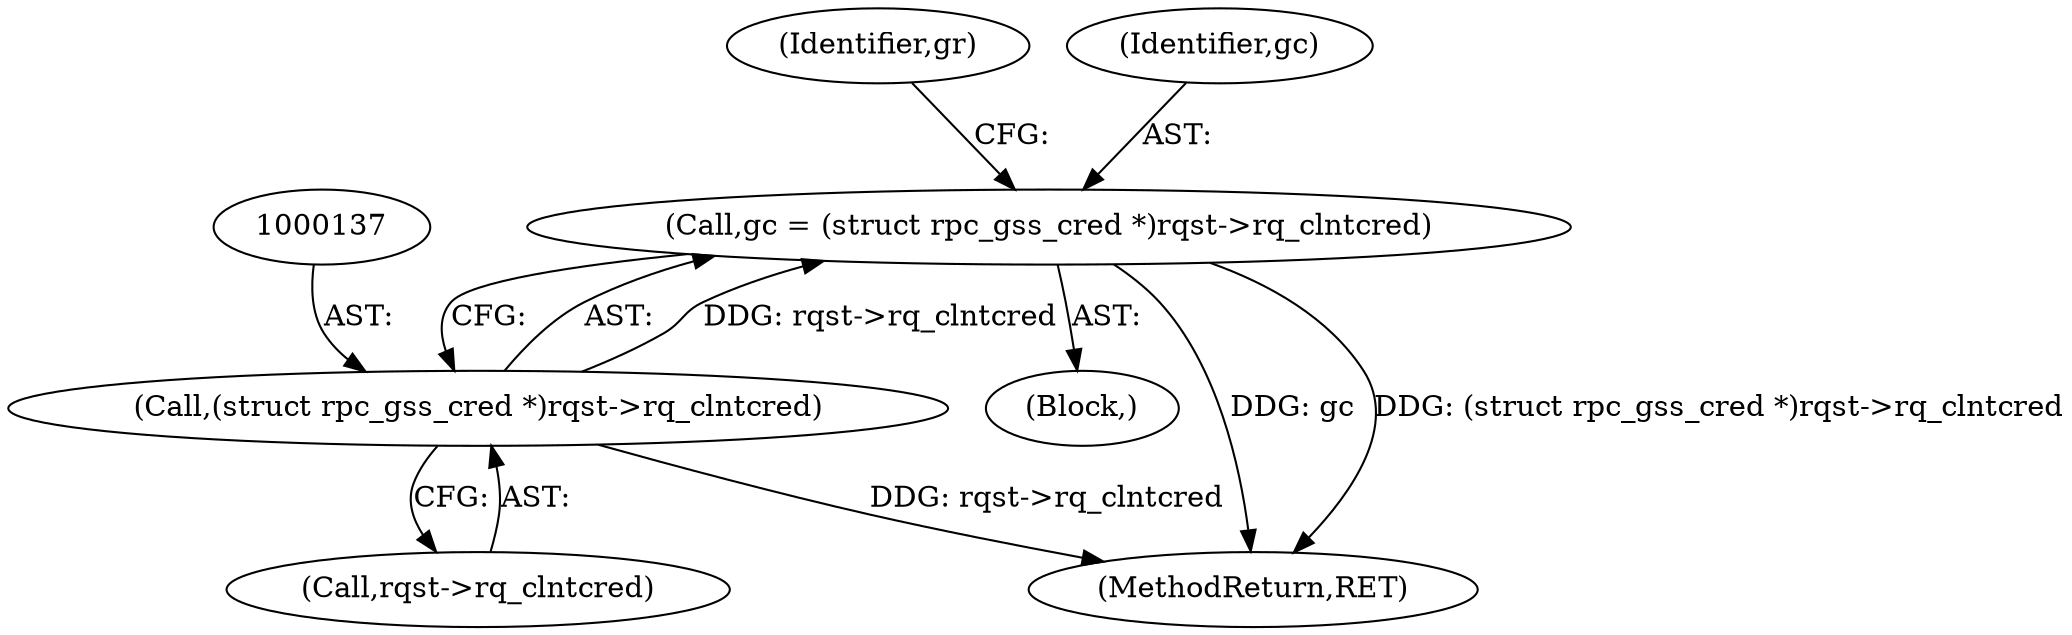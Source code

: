 digraph "0_krb5_5bb8a6b9c9eb8dd22bc9526751610aaa255ead9c_0@pointer" {
"1000134" [label="(Call,gc = (struct rpc_gss_cred *)rqst->rq_clntcred)"];
"1000136" [label="(Call,(struct rpc_gss_cred *)rqst->rq_clntcred)"];
"1000134" [label="(Call,gc = (struct rpc_gss_cred *)rqst->rq_clntcred)"];
"1000136" [label="(Call,(struct rpc_gss_cred *)rqst->rq_clntcred)"];
"1000108" [label="(Block,)"];
"1000142" [label="(Identifier,gr)"];
"1000135" [label="(Identifier,gc)"];
"1000484" [label="(MethodReturn,RET)"];
"1000138" [label="(Call,rqst->rq_clntcred)"];
"1000134" -> "1000108"  [label="AST: "];
"1000134" -> "1000136"  [label="CFG: "];
"1000135" -> "1000134"  [label="AST: "];
"1000136" -> "1000134"  [label="AST: "];
"1000142" -> "1000134"  [label="CFG: "];
"1000134" -> "1000484"  [label="DDG: gc"];
"1000134" -> "1000484"  [label="DDG: (struct rpc_gss_cred *)rqst->rq_clntcred"];
"1000136" -> "1000134"  [label="DDG: rqst->rq_clntcred"];
"1000136" -> "1000138"  [label="CFG: "];
"1000137" -> "1000136"  [label="AST: "];
"1000138" -> "1000136"  [label="AST: "];
"1000136" -> "1000484"  [label="DDG: rqst->rq_clntcred"];
}
